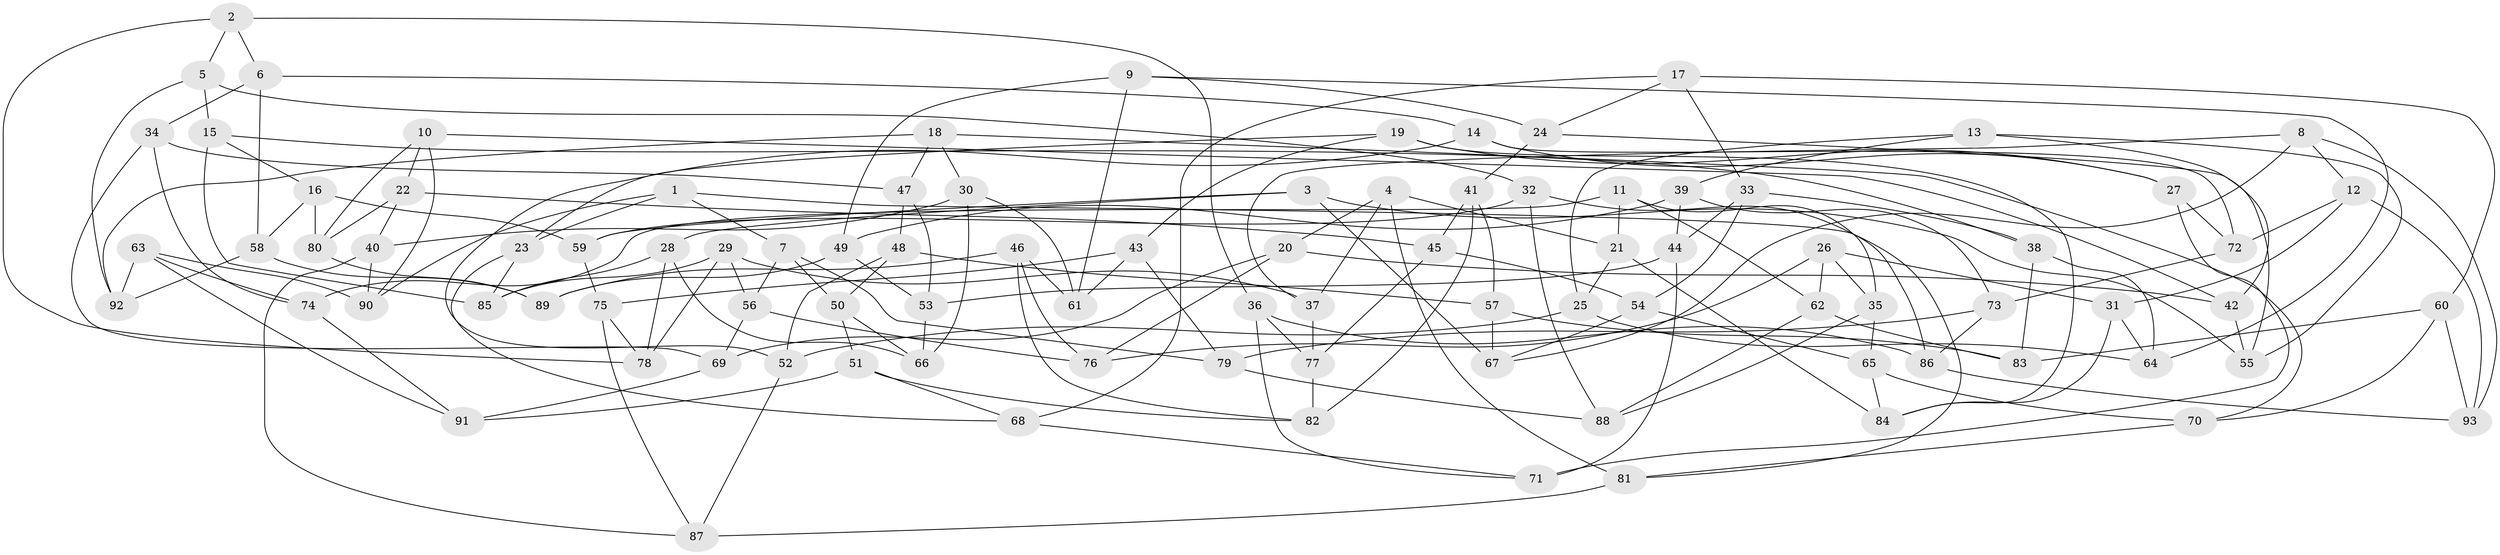 // Generated by graph-tools (version 1.1) at 2025/38/03/09/25 02:38:00]
// undirected, 93 vertices, 186 edges
graph export_dot {
graph [start="1"]
  node [color=gray90,style=filled];
  1;
  2;
  3;
  4;
  5;
  6;
  7;
  8;
  9;
  10;
  11;
  12;
  13;
  14;
  15;
  16;
  17;
  18;
  19;
  20;
  21;
  22;
  23;
  24;
  25;
  26;
  27;
  28;
  29;
  30;
  31;
  32;
  33;
  34;
  35;
  36;
  37;
  38;
  39;
  40;
  41;
  42;
  43;
  44;
  45;
  46;
  47;
  48;
  49;
  50;
  51;
  52;
  53;
  54;
  55;
  56;
  57;
  58;
  59;
  60;
  61;
  62;
  63;
  64;
  65;
  66;
  67;
  68;
  69;
  70;
  71;
  72;
  73;
  74;
  75;
  76;
  77;
  78;
  79;
  80;
  81;
  82;
  83;
  84;
  85;
  86;
  87;
  88;
  89;
  90;
  91;
  92;
  93;
  1 -- 81;
  1 -- 7;
  1 -- 23;
  1 -- 90;
  2 -- 78;
  2 -- 36;
  2 -- 5;
  2 -- 6;
  3 -- 28;
  3 -- 55;
  3 -- 67;
  3 -- 59;
  4 -- 37;
  4 -- 81;
  4 -- 20;
  4 -- 21;
  5 -- 15;
  5 -- 32;
  5 -- 92;
  6 -- 14;
  6 -- 58;
  6 -- 34;
  7 -- 50;
  7 -- 79;
  7 -- 56;
  8 -- 12;
  8 -- 67;
  8 -- 93;
  8 -- 37;
  9 -- 49;
  9 -- 61;
  9 -- 64;
  9 -- 24;
  10 -- 90;
  10 -- 80;
  10 -- 22;
  10 -- 42;
  11 -- 62;
  11 -- 74;
  11 -- 35;
  11 -- 21;
  12 -- 31;
  12 -- 93;
  12 -- 72;
  13 -- 39;
  13 -- 42;
  13 -- 55;
  13 -- 25;
  14 -- 52;
  14 -- 72;
  14 -- 27;
  15 -- 85;
  15 -- 38;
  15 -- 16;
  16 -- 59;
  16 -- 58;
  16 -- 80;
  17 -- 68;
  17 -- 24;
  17 -- 33;
  17 -- 60;
  18 -- 70;
  18 -- 92;
  18 -- 47;
  18 -- 30;
  19 -- 23;
  19 -- 84;
  19 -- 43;
  19 -- 27;
  20 -- 76;
  20 -- 69;
  20 -- 42;
  21 -- 25;
  21 -- 84;
  22 -- 45;
  22 -- 40;
  22 -- 80;
  23 -- 85;
  23 -- 68;
  24 -- 55;
  24 -- 41;
  25 -- 52;
  25 -- 64;
  26 -- 62;
  26 -- 35;
  26 -- 31;
  26 -- 76;
  27 -- 72;
  27 -- 71;
  28 -- 85;
  28 -- 66;
  28 -- 78;
  29 -- 37;
  29 -- 85;
  29 -- 56;
  29 -- 78;
  30 -- 61;
  30 -- 40;
  30 -- 66;
  31 -- 64;
  31 -- 84;
  32 -- 59;
  32 -- 86;
  32 -- 88;
  33 -- 54;
  33 -- 44;
  33 -- 38;
  34 -- 74;
  34 -- 47;
  34 -- 69;
  35 -- 88;
  35 -- 65;
  36 -- 71;
  36 -- 86;
  36 -- 77;
  37 -- 77;
  38 -- 64;
  38 -- 83;
  39 -- 44;
  39 -- 73;
  39 -- 49;
  40 -- 90;
  40 -- 87;
  41 -- 82;
  41 -- 45;
  41 -- 57;
  42 -- 55;
  43 -- 61;
  43 -- 75;
  43 -- 79;
  44 -- 53;
  44 -- 71;
  45 -- 77;
  45 -- 54;
  46 -- 76;
  46 -- 61;
  46 -- 89;
  46 -- 82;
  47 -- 48;
  47 -- 53;
  48 -- 52;
  48 -- 57;
  48 -- 50;
  49 -- 53;
  49 -- 89;
  50 -- 66;
  50 -- 51;
  51 -- 68;
  51 -- 82;
  51 -- 91;
  52 -- 87;
  53 -- 66;
  54 -- 65;
  54 -- 67;
  56 -- 76;
  56 -- 69;
  57 -- 67;
  57 -- 83;
  58 -- 92;
  58 -- 89;
  59 -- 75;
  60 -- 93;
  60 -- 70;
  60 -- 83;
  62 -- 83;
  62 -- 88;
  63 -- 91;
  63 -- 92;
  63 -- 90;
  63 -- 74;
  65 -- 70;
  65 -- 84;
  68 -- 71;
  69 -- 91;
  70 -- 81;
  72 -- 73;
  73 -- 86;
  73 -- 79;
  74 -- 91;
  75 -- 78;
  75 -- 87;
  77 -- 82;
  79 -- 88;
  80 -- 89;
  81 -- 87;
  86 -- 93;
}
